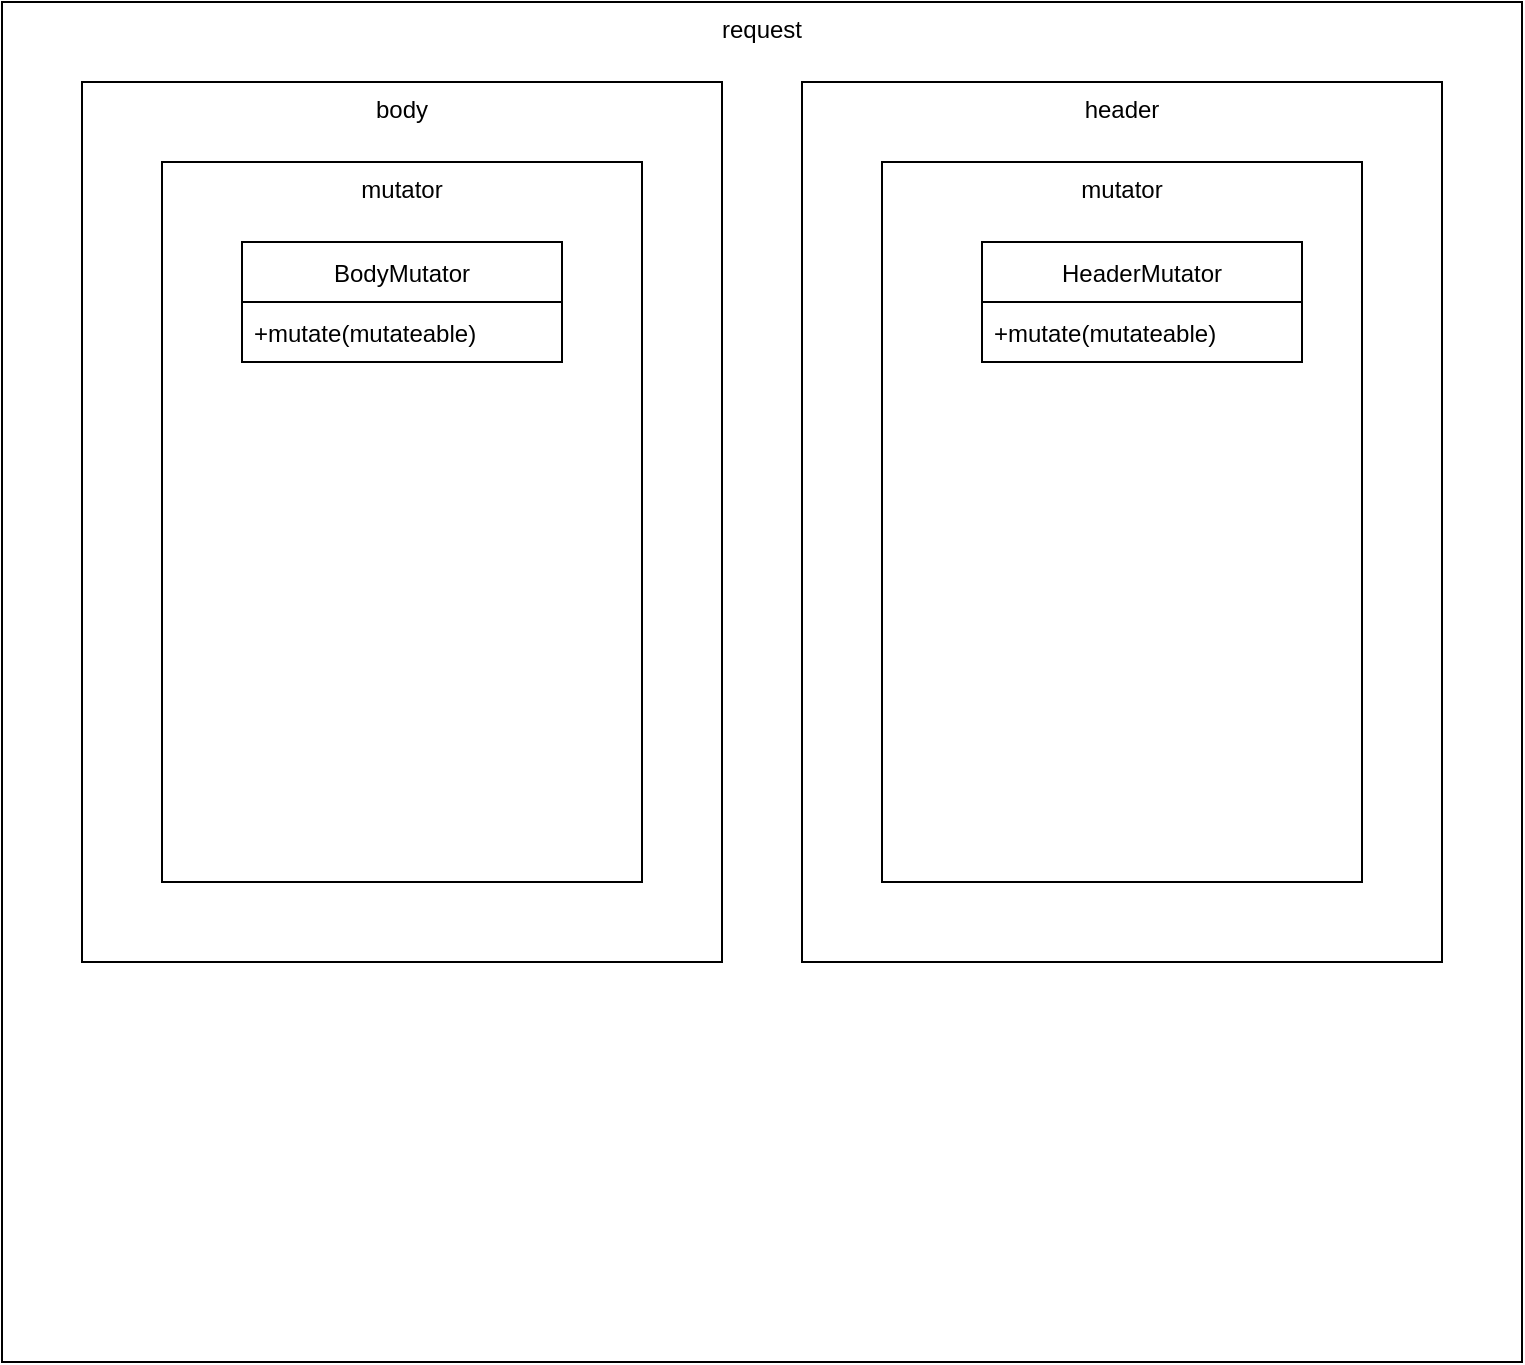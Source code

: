 <mxfile version="17.1.2" type="github"><diagram id="C5RBs43oDa-KdzZeNtuy" name="Page-1"><mxGraphModel dx="1422" dy="790" grid="1" gridSize="10" guides="1" tooltips="1" connect="1" arrows="1" fold="1" page="1" pageScale="1" pageWidth="827" pageHeight="1169" math="0" shadow="0"><root><mxCell id="WIyWlLk6GJQsqaUBKTNV-0"/><mxCell id="WIyWlLk6GJQsqaUBKTNV-1" parent="WIyWlLk6GJQsqaUBKTNV-0"/><mxCell id="0grYmG851w7JySf4y55c-0" value="request" style="rounded=0;whiteSpace=wrap;html=1;verticalAlign=top;" vertex="1" parent="WIyWlLk6GJQsqaUBKTNV-1"><mxGeometry x="40" y="40" width="760" height="680" as="geometry"/></mxCell><mxCell id="0grYmG851w7JySf4y55c-1" value="body" style="rounded=0;whiteSpace=wrap;html=1;verticalAlign=top;" vertex="1" parent="WIyWlLk6GJQsqaUBKTNV-1"><mxGeometry x="80" y="80" width="320" height="440" as="geometry"/></mxCell><mxCell id="0grYmG851w7JySf4y55c-2" value="header" style="rounded=0;whiteSpace=wrap;html=1;verticalAlign=top;" vertex="1" parent="WIyWlLk6GJQsqaUBKTNV-1"><mxGeometry x="440" y="80" width="320" height="440" as="geometry"/></mxCell><mxCell id="0grYmG851w7JySf4y55c-3" value="mutator" style="rounded=0;whiteSpace=wrap;html=1;verticalAlign=top;" vertex="1" parent="WIyWlLk6GJQsqaUBKTNV-1"><mxGeometry x="120" y="120" width="240" height="360" as="geometry"/></mxCell><mxCell id="0grYmG851w7JySf4y55c-4" value="mutator" style="rounded=0;whiteSpace=wrap;html=1;verticalAlign=top;" vertex="1" parent="WIyWlLk6GJQsqaUBKTNV-1"><mxGeometry x="480" y="120" width="240" height="360" as="geometry"/></mxCell><mxCell id="0grYmG851w7JySf4y55c-10" value="BodyMutator" style="swimlane;fontStyle=0;childLayout=stackLayout;horizontal=1;startSize=30;horizontalStack=0;resizeParent=1;resizeParentMax=0;resizeLast=0;collapsible=1;marginBottom=0;" vertex="1" parent="WIyWlLk6GJQsqaUBKTNV-1"><mxGeometry x="160" y="160" width="160" height="60" as="geometry"/></mxCell><mxCell id="0grYmG851w7JySf4y55c-11" value="+mutate(mutateable)" style="text;strokeColor=none;fillColor=none;align=left;verticalAlign=middle;spacingLeft=4;spacingRight=4;overflow=hidden;points=[[0,0.5],[1,0.5]];portConstraint=eastwest;rotatable=0;" vertex="1" parent="0grYmG851w7JySf4y55c-10"><mxGeometry y="30" width="160" height="30" as="geometry"/></mxCell><mxCell id="0grYmG851w7JySf4y55c-14" value="HeaderMutator" style="swimlane;fontStyle=0;childLayout=stackLayout;horizontal=1;startSize=30;horizontalStack=0;resizeParent=1;resizeParentMax=0;resizeLast=0;collapsible=1;marginBottom=0;" vertex="1" parent="WIyWlLk6GJQsqaUBKTNV-1"><mxGeometry x="530" y="160" width="160" height="60" as="geometry"/></mxCell><mxCell id="0grYmG851w7JySf4y55c-15" value="+mutate(mutateable)" style="text;strokeColor=none;fillColor=none;align=left;verticalAlign=middle;spacingLeft=4;spacingRight=4;overflow=hidden;points=[[0,0.5],[1,0.5]];portConstraint=eastwest;rotatable=0;" vertex="1" parent="0grYmG851w7JySf4y55c-14"><mxGeometry y="30" width="160" height="30" as="geometry"/></mxCell></root></mxGraphModel></diagram></mxfile>